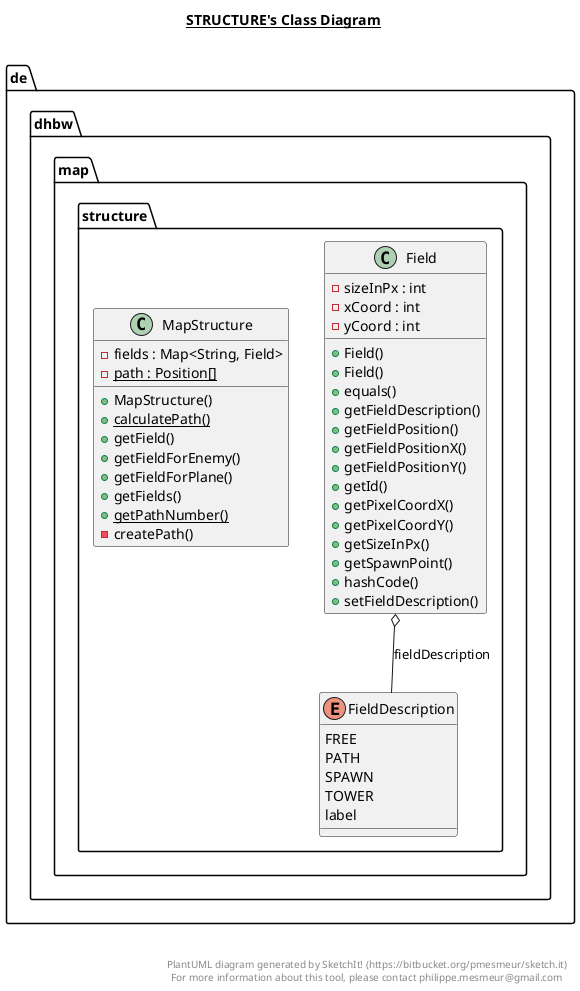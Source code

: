 @startuml

title __STRUCTURE's Class Diagram__\n

  namespace de.dhbw {
    namespace map.structure {
      class de.dhbw.map.structure.Field {
          - sizeInPx : int
          - xCoord : int
          - yCoord : int
          + Field()
          + Field()
          + equals()
          + getFieldDescription()
          + getFieldPosition()
          + getFieldPositionX()
          + getFieldPositionY()
          + getId()
          + getPixelCoordX()
          + getPixelCoordY()
          + getSizeInPx()
          + getSpawnPoint()
          + hashCode()
          + setFieldDescription()
      }
    }
  }
  

  namespace de.dhbw {
    namespace map.structure {
      enum FieldDescription {
        FREE
        PATH
        SPAWN
        TOWER
        label
      }
    }
  }
  

  namespace de.dhbw {
    namespace map.structure {
      class de.dhbw.map.structure.MapStructure {
          - fields : Map<String, Field>
          {static} - path : Position[]
          + MapStructure()
          {static} + calculatePath()
          + getField()
          + getFieldForEnemy()
          + getFieldForPlane()
          + getFields()
          {static} + getPathNumber()
          - createPath()
      }
    }
  }
  

  de.dhbw.map.structure.Field o-- de.dhbw.map.structure.FieldDescription : fieldDescription


right footer


PlantUML diagram generated by SketchIt! (https://bitbucket.org/pmesmeur/sketch.it)
For more information about this tool, please contact philippe.mesmeur@gmail.com
endfooter

@enduml
